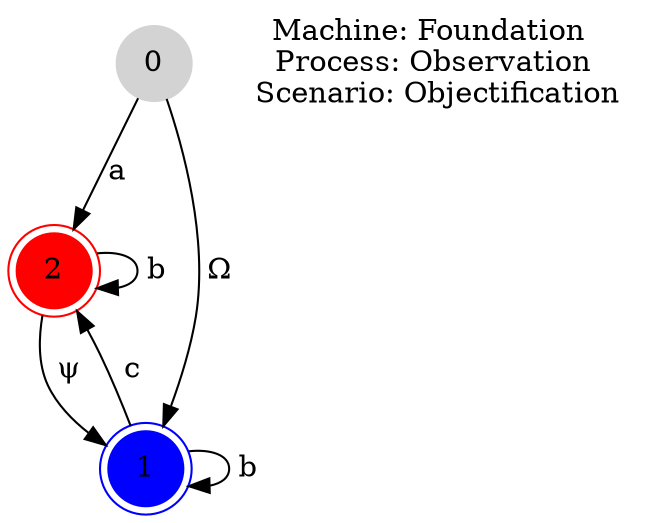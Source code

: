 digraph automata_3 {
	size ="8.5, 11";
	node [shape = circle];
	0 [ style = filled, color=lightgrey ];
	2 [ shape = doublecircle, style=filled, color=red ];
	//A [ style=filled, color=gray ];
	//B [ style=filled, color=gray ];	
	1 [ shape = doublecircle, style = filled, color=blue ];
	
		
	0 -> 2 [ label = "a " ];
	0 -> 1 [ label = " Ω " ];
	1 -> 2 [ label = " c " ];
	1 -> 1 [ label = " b " ];
	2 -> 2 [ label = " b " ];
	2 -> 1 [ label = " ψ " ];
	"Machine: Foundation \n Process: Observation \n Scenario: Objectification"[ shape = plaintext ];
}

